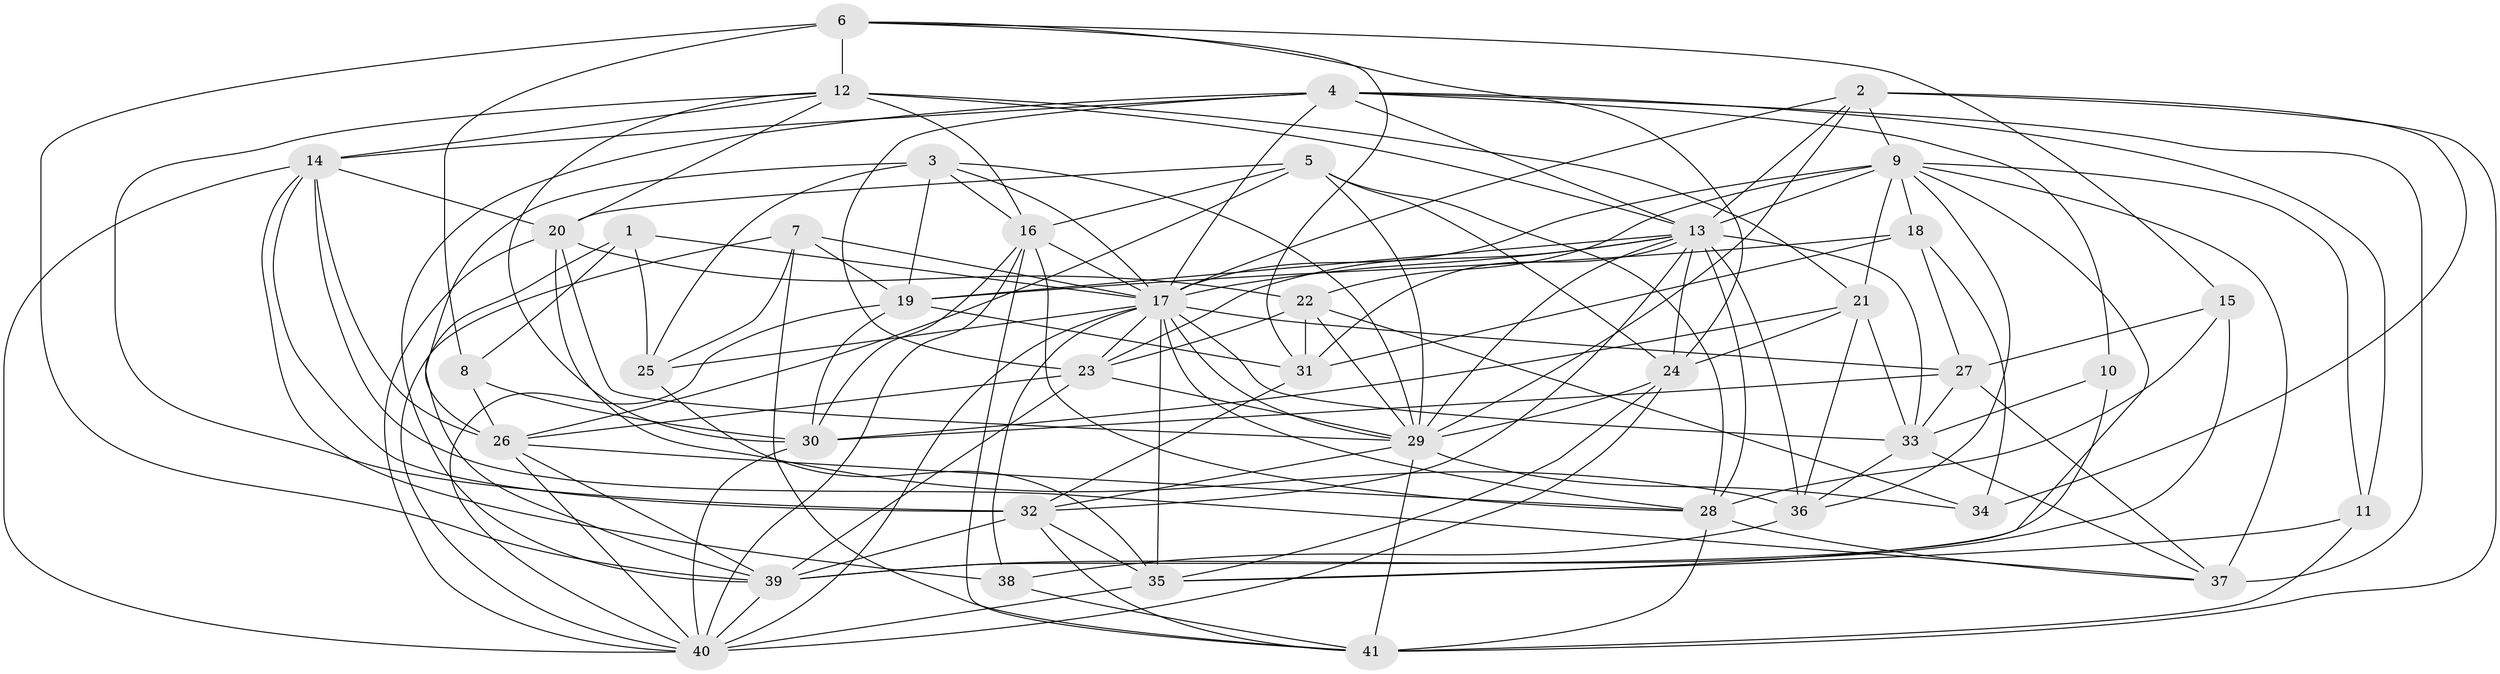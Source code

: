 // original degree distribution, {3: 0.2647058823529412, 2: 0.13970588235294118, 4: 0.27941176470588236, 5: 0.15441176470588236, 6: 0.11764705882352941, 7: 0.029411764705882353, 9: 0.007352941176470588, 8: 0.007352941176470588}
// Generated by graph-tools (version 1.1) at 2025/37/03/04/25 23:37:04]
// undirected, 41 vertices, 144 edges
graph export_dot {
  node [color=gray90,style=filled];
  1;
  2;
  3;
  4;
  5;
  6;
  7;
  8;
  9;
  10;
  11;
  12;
  13;
  14;
  15;
  16;
  17;
  18;
  19;
  20;
  21;
  22;
  23;
  24;
  25;
  26;
  27;
  28;
  29;
  30;
  31;
  32;
  33;
  34;
  35;
  36;
  37;
  38;
  39;
  40;
  41;
  1 -- 8 [weight=2.0];
  1 -- 17 [weight=1.0];
  1 -- 25 [weight=1.0];
  1 -- 39 [weight=1.0];
  2 -- 9 [weight=1.0];
  2 -- 13 [weight=2.0];
  2 -- 17 [weight=1.0];
  2 -- 29 [weight=1.0];
  2 -- 34 [weight=2.0];
  2 -- 41 [weight=1.0];
  3 -- 16 [weight=1.0];
  3 -- 17 [weight=2.0];
  3 -- 19 [weight=1.0];
  3 -- 25 [weight=2.0];
  3 -- 26 [weight=1.0];
  3 -- 29 [weight=1.0];
  4 -- 10 [weight=1.0];
  4 -- 11 [weight=1.0];
  4 -- 13 [weight=1.0];
  4 -- 14 [weight=1.0];
  4 -- 17 [weight=1.0];
  4 -- 23 [weight=1.0];
  4 -- 37 [weight=1.0];
  4 -- 39 [weight=1.0];
  5 -- 16 [weight=1.0];
  5 -- 20 [weight=1.0];
  5 -- 24 [weight=1.0];
  5 -- 26 [weight=1.0];
  5 -- 28 [weight=1.0];
  5 -- 29 [weight=1.0];
  6 -- 8 [weight=1.0];
  6 -- 12 [weight=2.0];
  6 -- 15 [weight=1.0];
  6 -- 24 [weight=1.0];
  6 -- 31 [weight=1.0];
  6 -- 39 [weight=1.0];
  7 -- 17 [weight=1.0];
  7 -- 19 [weight=1.0];
  7 -- 25 [weight=2.0];
  7 -- 40 [weight=1.0];
  7 -- 41 [weight=1.0];
  8 -- 26 [weight=3.0];
  8 -- 30 [weight=2.0];
  9 -- 11 [weight=1.0];
  9 -- 13 [weight=1.0];
  9 -- 17 [weight=1.0];
  9 -- 18 [weight=1.0];
  9 -- 21 [weight=1.0];
  9 -- 22 [weight=2.0];
  9 -- 36 [weight=1.0];
  9 -- 37 [weight=2.0];
  9 -- 39 [weight=1.0];
  10 -- 33 [weight=1.0];
  10 -- 35 [weight=1.0];
  11 -- 35 [weight=2.0];
  11 -- 41 [weight=1.0];
  12 -- 13 [weight=1.0];
  12 -- 14 [weight=1.0];
  12 -- 16 [weight=1.0];
  12 -- 20 [weight=1.0];
  12 -- 21 [weight=1.0];
  12 -- 30 [weight=1.0];
  12 -- 32 [weight=1.0];
  13 -- 17 [weight=1.0];
  13 -- 19 [weight=1.0];
  13 -- 23 [weight=1.0];
  13 -- 24 [weight=2.0];
  13 -- 28 [weight=1.0];
  13 -- 29 [weight=1.0];
  13 -- 31 [weight=1.0];
  13 -- 32 [weight=1.0];
  13 -- 33 [weight=1.0];
  13 -- 36 [weight=2.0];
  14 -- 20 [weight=1.0];
  14 -- 26 [weight=1.0];
  14 -- 32 [weight=1.0];
  14 -- 37 [weight=1.0];
  14 -- 38 [weight=1.0];
  14 -- 40 [weight=1.0];
  15 -- 27 [weight=1.0];
  15 -- 28 [weight=1.0];
  15 -- 39 [weight=1.0];
  16 -- 17 [weight=1.0];
  16 -- 28 [weight=1.0];
  16 -- 30 [weight=1.0];
  16 -- 40 [weight=1.0];
  16 -- 41 [weight=1.0];
  17 -- 23 [weight=1.0];
  17 -- 25 [weight=1.0];
  17 -- 27 [weight=1.0];
  17 -- 28 [weight=1.0];
  17 -- 29 [weight=1.0];
  17 -- 33 [weight=1.0];
  17 -- 35 [weight=1.0];
  17 -- 38 [weight=1.0];
  17 -- 40 [weight=1.0];
  18 -- 19 [weight=1.0];
  18 -- 27 [weight=1.0];
  18 -- 31 [weight=2.0];
  18 -- 34 [weight=1.0];
  19 -- 30 [weight=1.0];
  19 -- 31 [weight=2.0];
  19 -- 40 [weight=1.0];
  20 -- 22 [weight=1.0];
  20 -- 29 [weight=1.0];
  20 -- 36 [weight=2.0];
  20 -- 40 [weight=1.0];
  21 -- 24 [weight=1.0];
  21 -- 30 [weight=1.0];
  21 -- 33 [weight=1.0];
  21 -- 36 [weight=1.0];
  22 -- 23 [weight=1.0];
  22 -- 29 [weight=1.0];
  22 -- 31 [weight=2.0];
  22 -- 34 [weight=1.0];
  23 -- 26 [weight=1.0];
  23 -- 29 [weight=1.0];
  23 -- 39 [weight=1.0];
  24 -- 29 [weight=2.0];
  24 -- 35 [weight=1.0];
  24 -- 40 [weight=2.0];
  25 -- 35 [weight=1.0];
  26 -- 28 [weight=1.0];
  26 -- 39 [weight=1.0];
  26 -- 40 [weight=2.0];
  27 -- 30 [weight=1.0];
  27 -- 33 [weight=1.0];
  27 -- 37 [weight=2.0];
  28 -- 37 [weight=1.0];
  28 -- 41 [weight=1.0];
  29 -- 32 [weight=1.0];
  29 -- 34 [weight=1.0];
  29 -- 41 [weight=1.0];
  30 -- 40 [weight=1.0];
  31 -- 32 [weight=2.0];
  32 -- 35 [weight=1.0];
  32 -- 39 [weight=2.0];
  32 -- 41 [weight=1.0];
  33 -- 36 [weight=1.0];
  33 -- 37 [weight=1.0];
  35 -- 40 [weight=2.0];
  36 -- 38 [weight=1.0];
  38 -- 41 [weight=1.0];
  39 -- 40 [weight=1.0];
}
